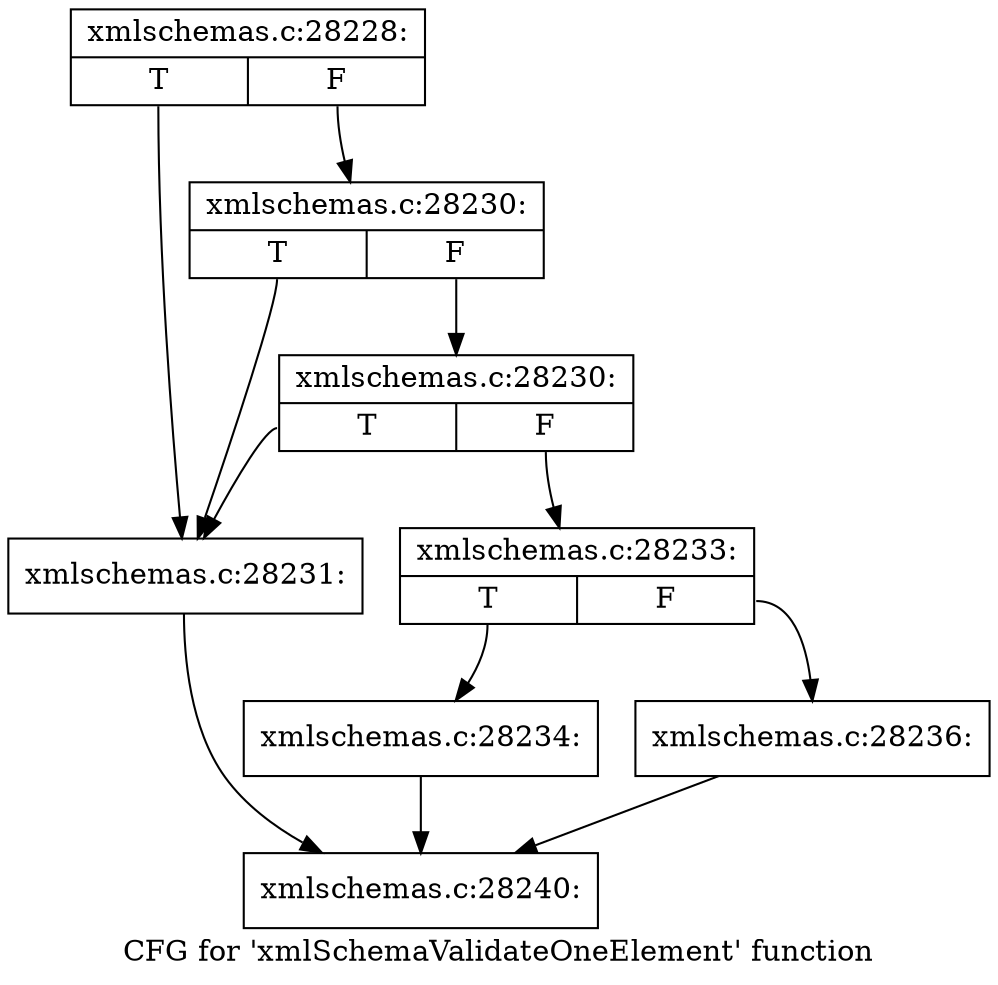 digraph "CFG for 'xmlSchemaValidateOneElement' function" {
	label="CFG for 'xmlSchemaValidateOneElement' function";

	Node0x55d025d27a70 [shape=record,label="{xmlschemas.c:28228:|{<s0>T|<s1>F}}"];
	Node0x55d025d27a70:s0 -> Node0x55d025d303d0;
	Node0x55d025d27a70:s1 -> Node0x55d025d304f0;
	Node0x55d025d304f0 [shape=record,label="{xmlschemas.c:28230:|{<s0>T|<s1>F}}"];
	Node0x55d025d304f0:s0 -> Node0x55d025d303d0;
	Node0x55d025d304f0:s1 -> Node0x55d025d30470;
	Node0x55d025d30470 [shape=record,label="{xmlschemas.c:28230:|{<s0>T|<s1>F}}"];
	Node0x55d025d30470:s0 -> Node0x55d025d303d0;
	Node0x55d025d30470:s1 -> Node0x55d025d30420;
	Node0x55d025d303d0 [shape=record,label="{xmlschemas.c:28231:}"];
	Node0x55d025d303d0 -> Node0x55d025d26430;
	Node0x55d025d30420 [shape=record,label="{xmlschemas.c:28233:|{<s0>T|<s1>F}}"];
	Node0x55d025d30420:s0 -> Node0x55d025d30ea0;
	Node0x55d025d30420:s1 -> Node0x55d025d30ef0;
	Node0x55d025d30ea0 [shape=record,label="{xmlschemas.c:28234:}"];
	Node0x55d025d30ea0 -> Node0x55d025d26430;
	Node0x55d025d30ef0 [shape=record,label="{xmlschemas.c:28236:}"];
	Node0x55d025d30ef0 -> Node0x55d025d26430;
	Node0x55d025d26430 [shape=record,label="{xmlschemas.c:28240:}"];
}
